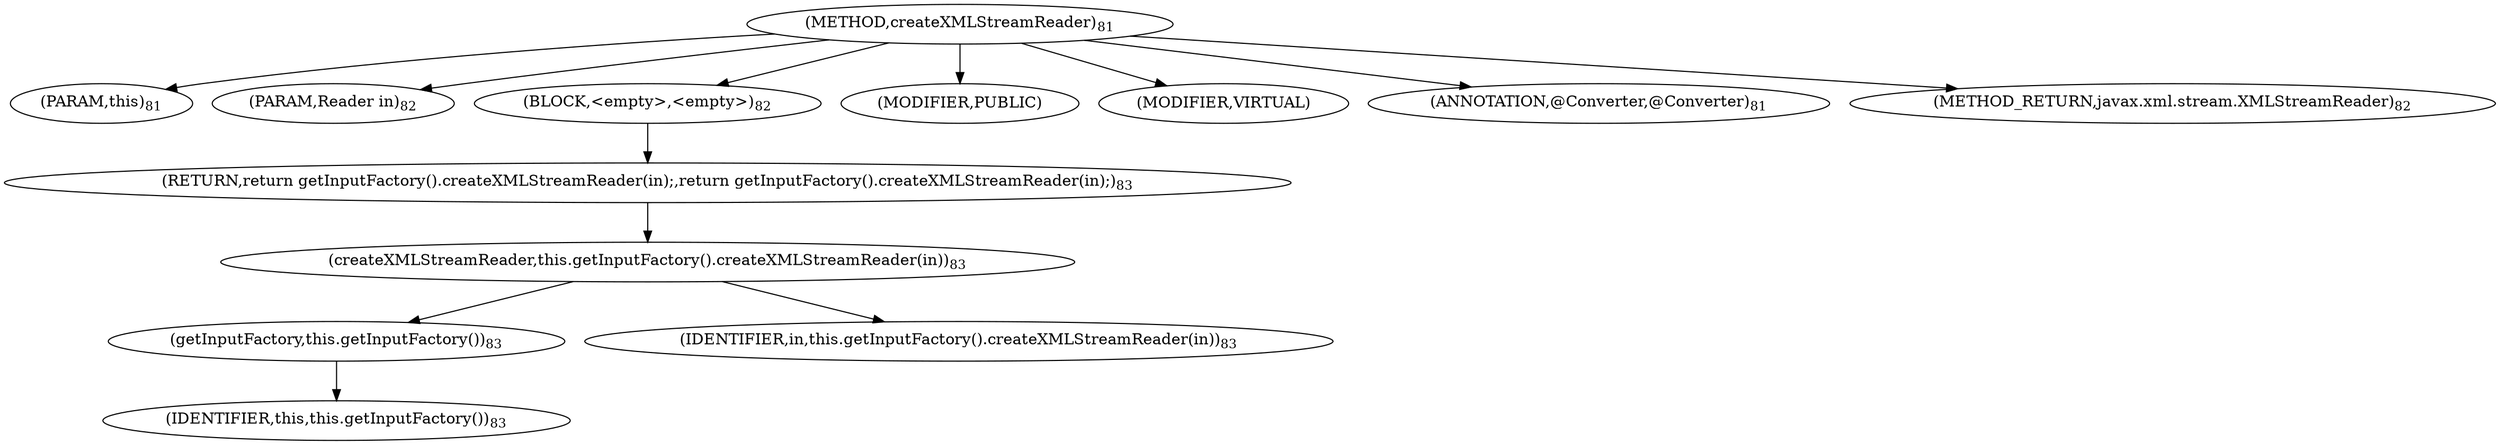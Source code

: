 digraph "createXMLStreamReader" {  
"146" [label = <(METHOD,createXMLStreamReader)<SUB>81</SUB>> ]
"18" [label = <(PARAM,this)<SUB>81</SUB>> ]
"147" [label = <(PARAM,Reader in)<SUB>82</SUB>> ]
"148" [label = <(BLOCK,&lt;empty&gt;,&lt;empty&gt;)<SUB>82</SUB>> ]
"149" [label = <(RETURN,return getInputFactory().createXMLStreamReader(in);,return getInputFactory().createXMLStreamReader(in);)<SUB>83</SUB>> ]
"150" [label = <(createXMLStreamReader,this.getInputFactory().createXMLStreamReader(in))<SUB>83</SUB>> ]
"151" [label = <(getInputFactory,this.getInputFactory())<SUB>83</SUB>> ]
"17" [label = <(IDENTIFIER,this,this.getInputFactory())<SUB>83</SUB>> ]
"152" [label = <(IDENTIFIER,in,this.getInputFactory().createXMLStreamReader(in))<SUB>83</SUB>> ]
"153" [label = <(MODIFIER,PUBLIC)> ]
"154" [label = <(MODIFIER,VIRTUAL)> ]
"155" [label = <(ANNOTATION,@Converter,@Converter)<SUB>81</SUB>> ]
"156" [label = <(METHOD_RETURN,javax.xml.stream.XMLStreamReader)<SUB>82</SUB>> ]
  "146" -> "18" 
  "146" -> "147" 
  "146" -> "148" 
  "146" -> "153" 
  "146" -> "154" 
  "146" -> "155" 
  "146" -> "156" 
  "148" -> "149" 
  "149" -> "150" 
  "150" -> "151" 
  "150" -> "152" 
  "151" -> "17" 
}
